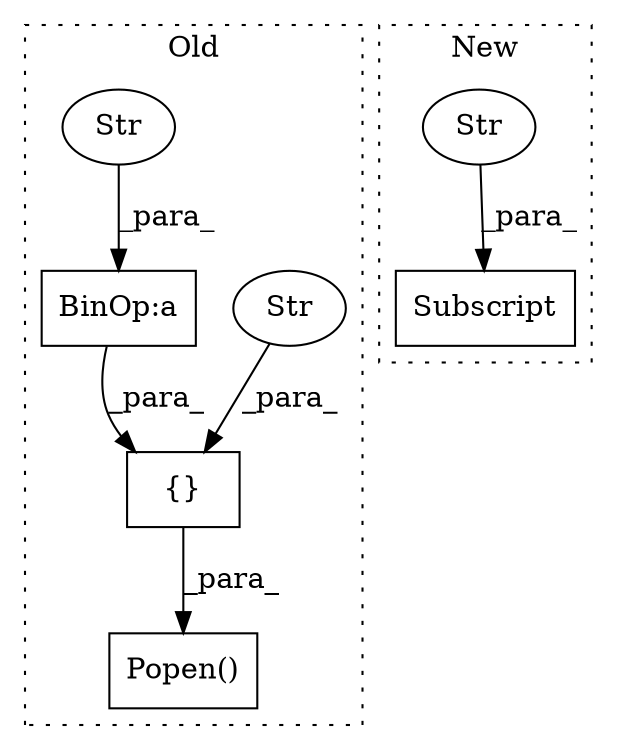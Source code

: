 digraph G {
subgraph cluster0 {
1 [label="Popen()" a="75" s="2275,2546" l="17,25" shape="box"];
3 [label="BinOp:a" a="82" s="2527" l="3" shape="box"];
4 [label="{}" a="59" s="2292,2545" l="1,0" shape="box"];
5 [label="Str" a="66" s="2331" l="4" shape="ellipse"];
7 [label="Str" a="66" s="2520" l="7" shape="ellipse"];
label = "Old";
style="dotted";
}
subgraph cluster1 {
2 [label="Subscript" a="63" s="2392,0" l="14,0" shape="box"];
6 [label="Str" a="66" s="2398" l="7" shape="ellipse"];
label = "New";
style="dotted";
}
3 -> 4 [label="_para_"];
4 -> 1 [label="_para_"];
5 -> 4 [label="_para_"];
6 -> 2 [label="_para_"];
7 -> 3 [label="_para_"];
}